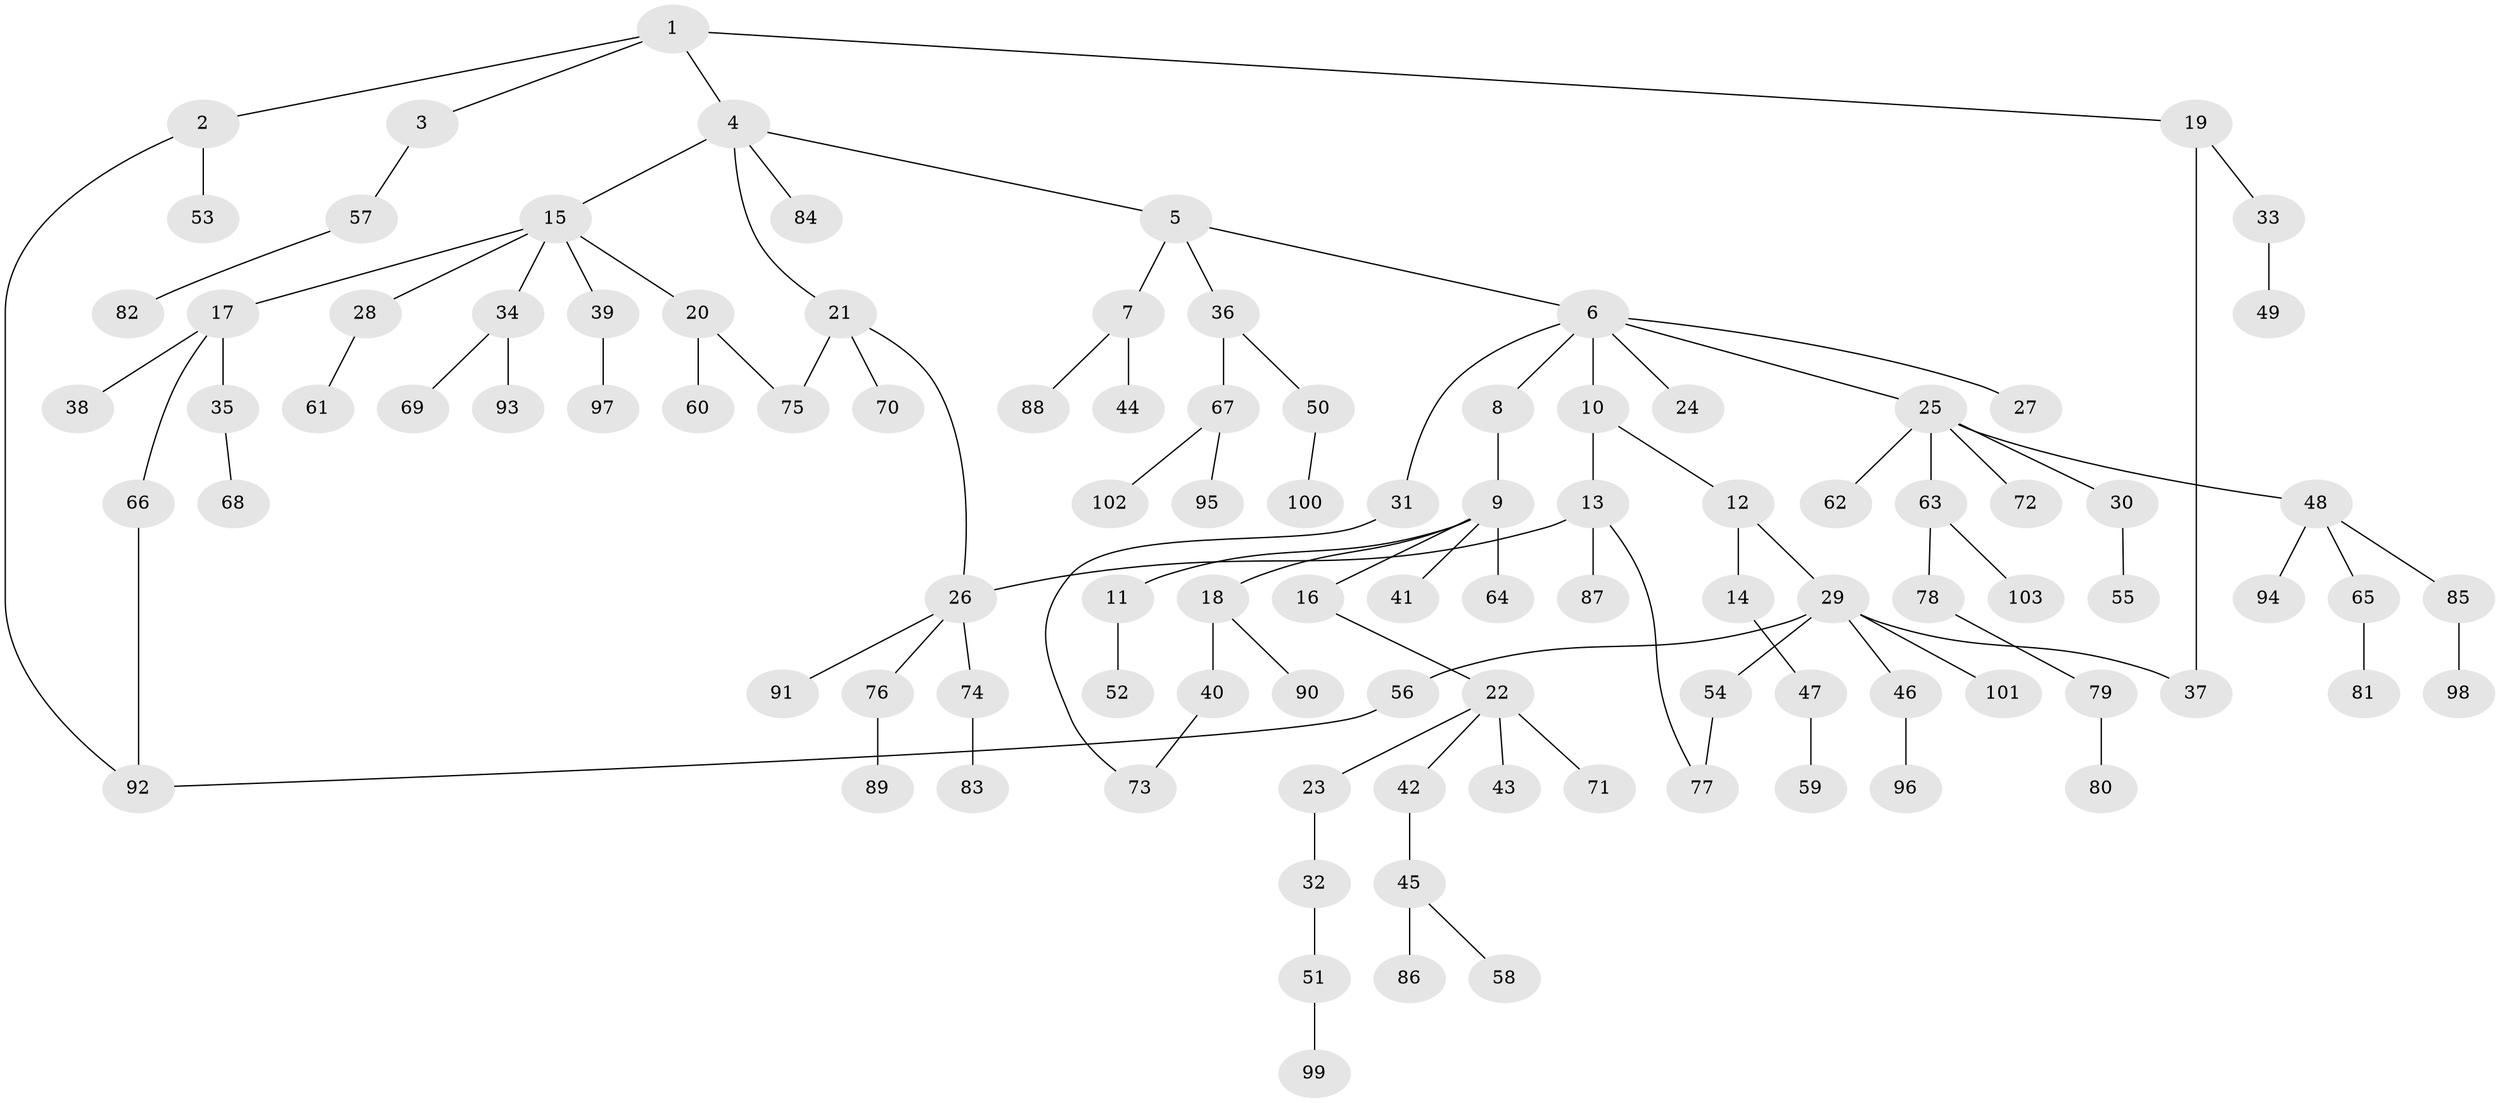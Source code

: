 // coarse degree distribution, {4: 0.10144927536231885, 7: 0.028985507246376812, 2: 0.2463768115942029, 5: 0.043478260869565216, 3: 0.10144927536231885, 6: 0.014492753623188406, 1: 0.463768115942029}
// Generated by graph-tools (version 1.1) at 2025/41/03/06/25 10:41:31]
// undirected, 103 vertices, 109 edges
graph export_dot {
graph [start="1"]
  node [color=gray90,style=filled];
  1;
  2;
  3;
  4;
  5;
  6;
  7;
  8;
  9;
  10;
  11;
  12;
  13;
  14;
  15;
  16;
  17;
  18;
  19;
  20;
  21;
  22;
  23;
  24;
  25;
  26;
  27;
  28;
  29;
  30;
  31;
  32;
  33;
  34;
  35;
  36;
  37;
  38;
  39;
  40;
  41;
  42;
  43;
  44;
  45;
  46;
  47;
  48;
  49;
  50;
  51;
  52;
  53;
  54;
  55;
  56;
  57;
  58;
  59;
  60;
  61;
  62;
  63;
  64;
  65;
  66;
  67;
  68;
  69;
  70;
  71;
  72;
  73;
  74;
  75;
  76;
  77;
  78;
  79;
  80;
  81;
  82;
  83;
  84;
  85;
  86;
  87;
  88;
  89;
  90;
  91;
  92;
  93;
  94;
  95;
  96;
  97;
  98;
  99;
  100;
  101;
  102;
  103;
  1 -- 2;
  1 -- 3;
  1 -- 4;
  1 -- 19;
  2 -- 53;
  2 -- 92;
  3 -- 57;
  4 -- 5;
  4 -- 15;
  4 -- 21;
  4 -- 84;
  5 -- 6;
  5 -- 7;
  5 -- 36;
  6 -- 8;
  6 -- 10;
  6 -- 24;
  6 -- 25;
  6 -- 27;
  6 -- 31;
  7 -- 44;
  7 -- 88;
  8 -- 9;
  9 -- 11;
  9 -- 16;
  9 -- 18;
  9 -- 41;
  9 -- 64;
  10 -- 12;
  10 -- 13;
  11 -- 52;
  12 -- 14;
  12 -- 29;
  13 -- 26;
  13 -- 87;
  13 -- 77;
  14 -- 47;
  15 -- 17;
  15 -- 20;
  15 -- 28;
  15 -- 34;
  15 -- 39;
  16 -- 22;
  17 -- 35;
  17 -- 38;
  17 -- 66;
  18 -- 40;
  18 -- 90;
  19 -- 33;
  19 -- 37;
  20 -- 60;
  20 -- 75;
  21 -- 70;
  21 -- 75;
  21 -- 26;
  22 -- 23;
  22 -- 42;
  22 -- 43;
  22 -- 71;
  23 -- 32;
  25 -- 30;
  25 -- 48;
  25 -- 62;
  25 -- 63;
  25 -- 72;
  26 -- 74;
  26 -- 76;
  26 -- 91;
  28 -- 61;
  29 -- 37;
  29 -- 46;
  29 -- 54;
  29 -- 56;
  29 -- 101;
  30 -- 55;
  31 -- 73;
  32 -- 51;
  33 -- 49;
  34 -- 69;
  34 -- 93;
  35 -- 68;
  36 -- 50;
  36 -- 67;
  39 -- 97;
  40 -- 73;
  42 -- 45;
  45 -- 58;
  45 -- 86;
  46 -- 96;
  47 -- 59;
  48 -- 65;
  48 -- 85;
  48 -- 94;
  50 -- 100;
  51 -- 99;
  54 -- 77;
  56 -- 92;
  57 -- 82;
  63 -- 78;
  63 -- 103;
  65 -- 81;
  66 -- 92;
  67 -- 95;
  67 -- 102;
  74 -- 83;
  76 -- 89;
  78 -- 79;
  79 -- 80;
  85 -- 98;
}
